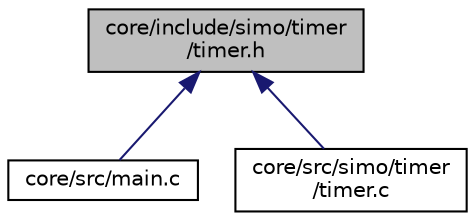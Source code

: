 digraph "core/include/simo/timer/timer.h"
{
 // LATEX_PDF_SIZE
  edge [fontname="Helvetica",fontsize="10",labelfontname="Helvetica",labelfontsize="10"];
  node [fontname="Helvetica",fontsize="10",shape=record];
  Node1 [label="core/include/simo/timer\l/timer.h",height=0.2,width=0.4,color="black", fillcolor="grey75", style="filled", fontcolor="black",tooltip="Modulo para implementar funciones que se llaman periodicamente."];
  Node1 -> Node2 [dir="back",color="midnightblue",fontsize="10",style="solid",fontname="Helvetica"];
  Node2 [label="core/src/main.c",height=0.2,width=0.4,color="black", fillcolor="white", style="filled",URL="$main_8c.html",tooltip="Aplicacion SIMO v2."];
  Node1 -> Node3 [dir="back",color="midnightblue",fontsize="10",style="solid",fontname="Helvetica"];
  Node3 [label="core/src/simo/timer\l/timer.c",height=0.2,width=0.4,color="black", fillcolor="white", style="filled",URL="$timer_8c.html",tooltip=" "];
}
